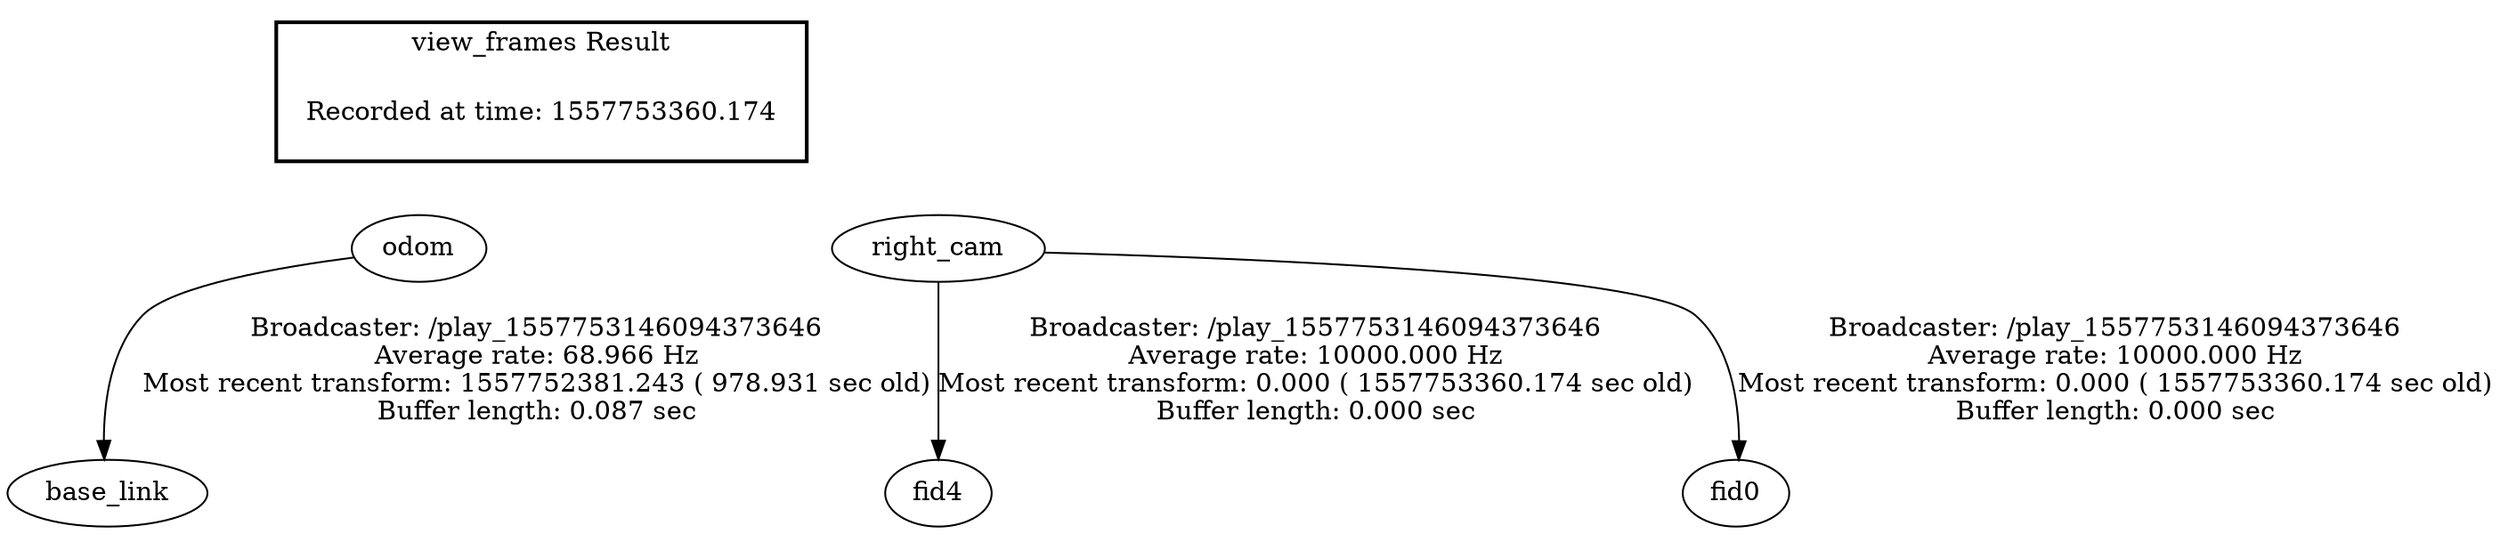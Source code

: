 digraph G {
"odom" -> "base_link"[label="Broadcaster: /play_1557753146094373646\nAverage rate: 68.966 Hz\nMost recent transform: 1557752381.243 ( 978.931 sec old)\nBuffer length: 0.087 sec\n"];
"right_cam" -> "fid4"[label="Broadcaster: /play_1557753146094373646\nAverage rate: 10000.000 Hz\nMost recent transform: 0.000 ( 1557753360.174 sec old)\nBuffer length: 0.000 sec\n"];
"right_cam" -> "fid0"[label="Broadcaster: /play_1557753146094373646\nAverage rate: 10000.000 Hz\nMost recent transform: 0.000 ( 1557753360.174 sec old)\nBuffer length: 0.000 sec\n"];
edge [style=invis];
 subgraph cluster_legend { style=bold; color=black; label ="view_frames Result";
"Recorded at time: 1557753360.174"[ shape=plaintext ] ;
 }->"odom";
edge [style=invis];
 subgraph cluster_legend { style=bold; color=black; label ="view_frames Result";
"Recorded at time: 1557753360.174"[ shape=plaintext ] ;
 }->"right_cam";
}